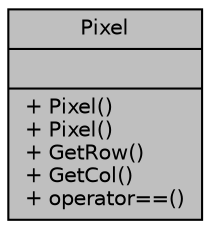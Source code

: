 digraph "Pixel"
{
 // INTERACTIVE_SVG=YES
  bgcolor="transparent";
  edge [fontname="Helvetica",fontsize="10",labelfontname="Helvetica",labelfontsize="10"];
  node [fontname="Helvetica",fontsize="10",shape=record];
  Node1 [label="{Pixel\n||+ Pixel()\l+ Pixel()\l+ GetRow()\l+ GetCol()\l+ operator==()\l}",height=0.2,width=0.4,color="black", fillcolor="grey75", style="filled" fontcolor="black"];
}
